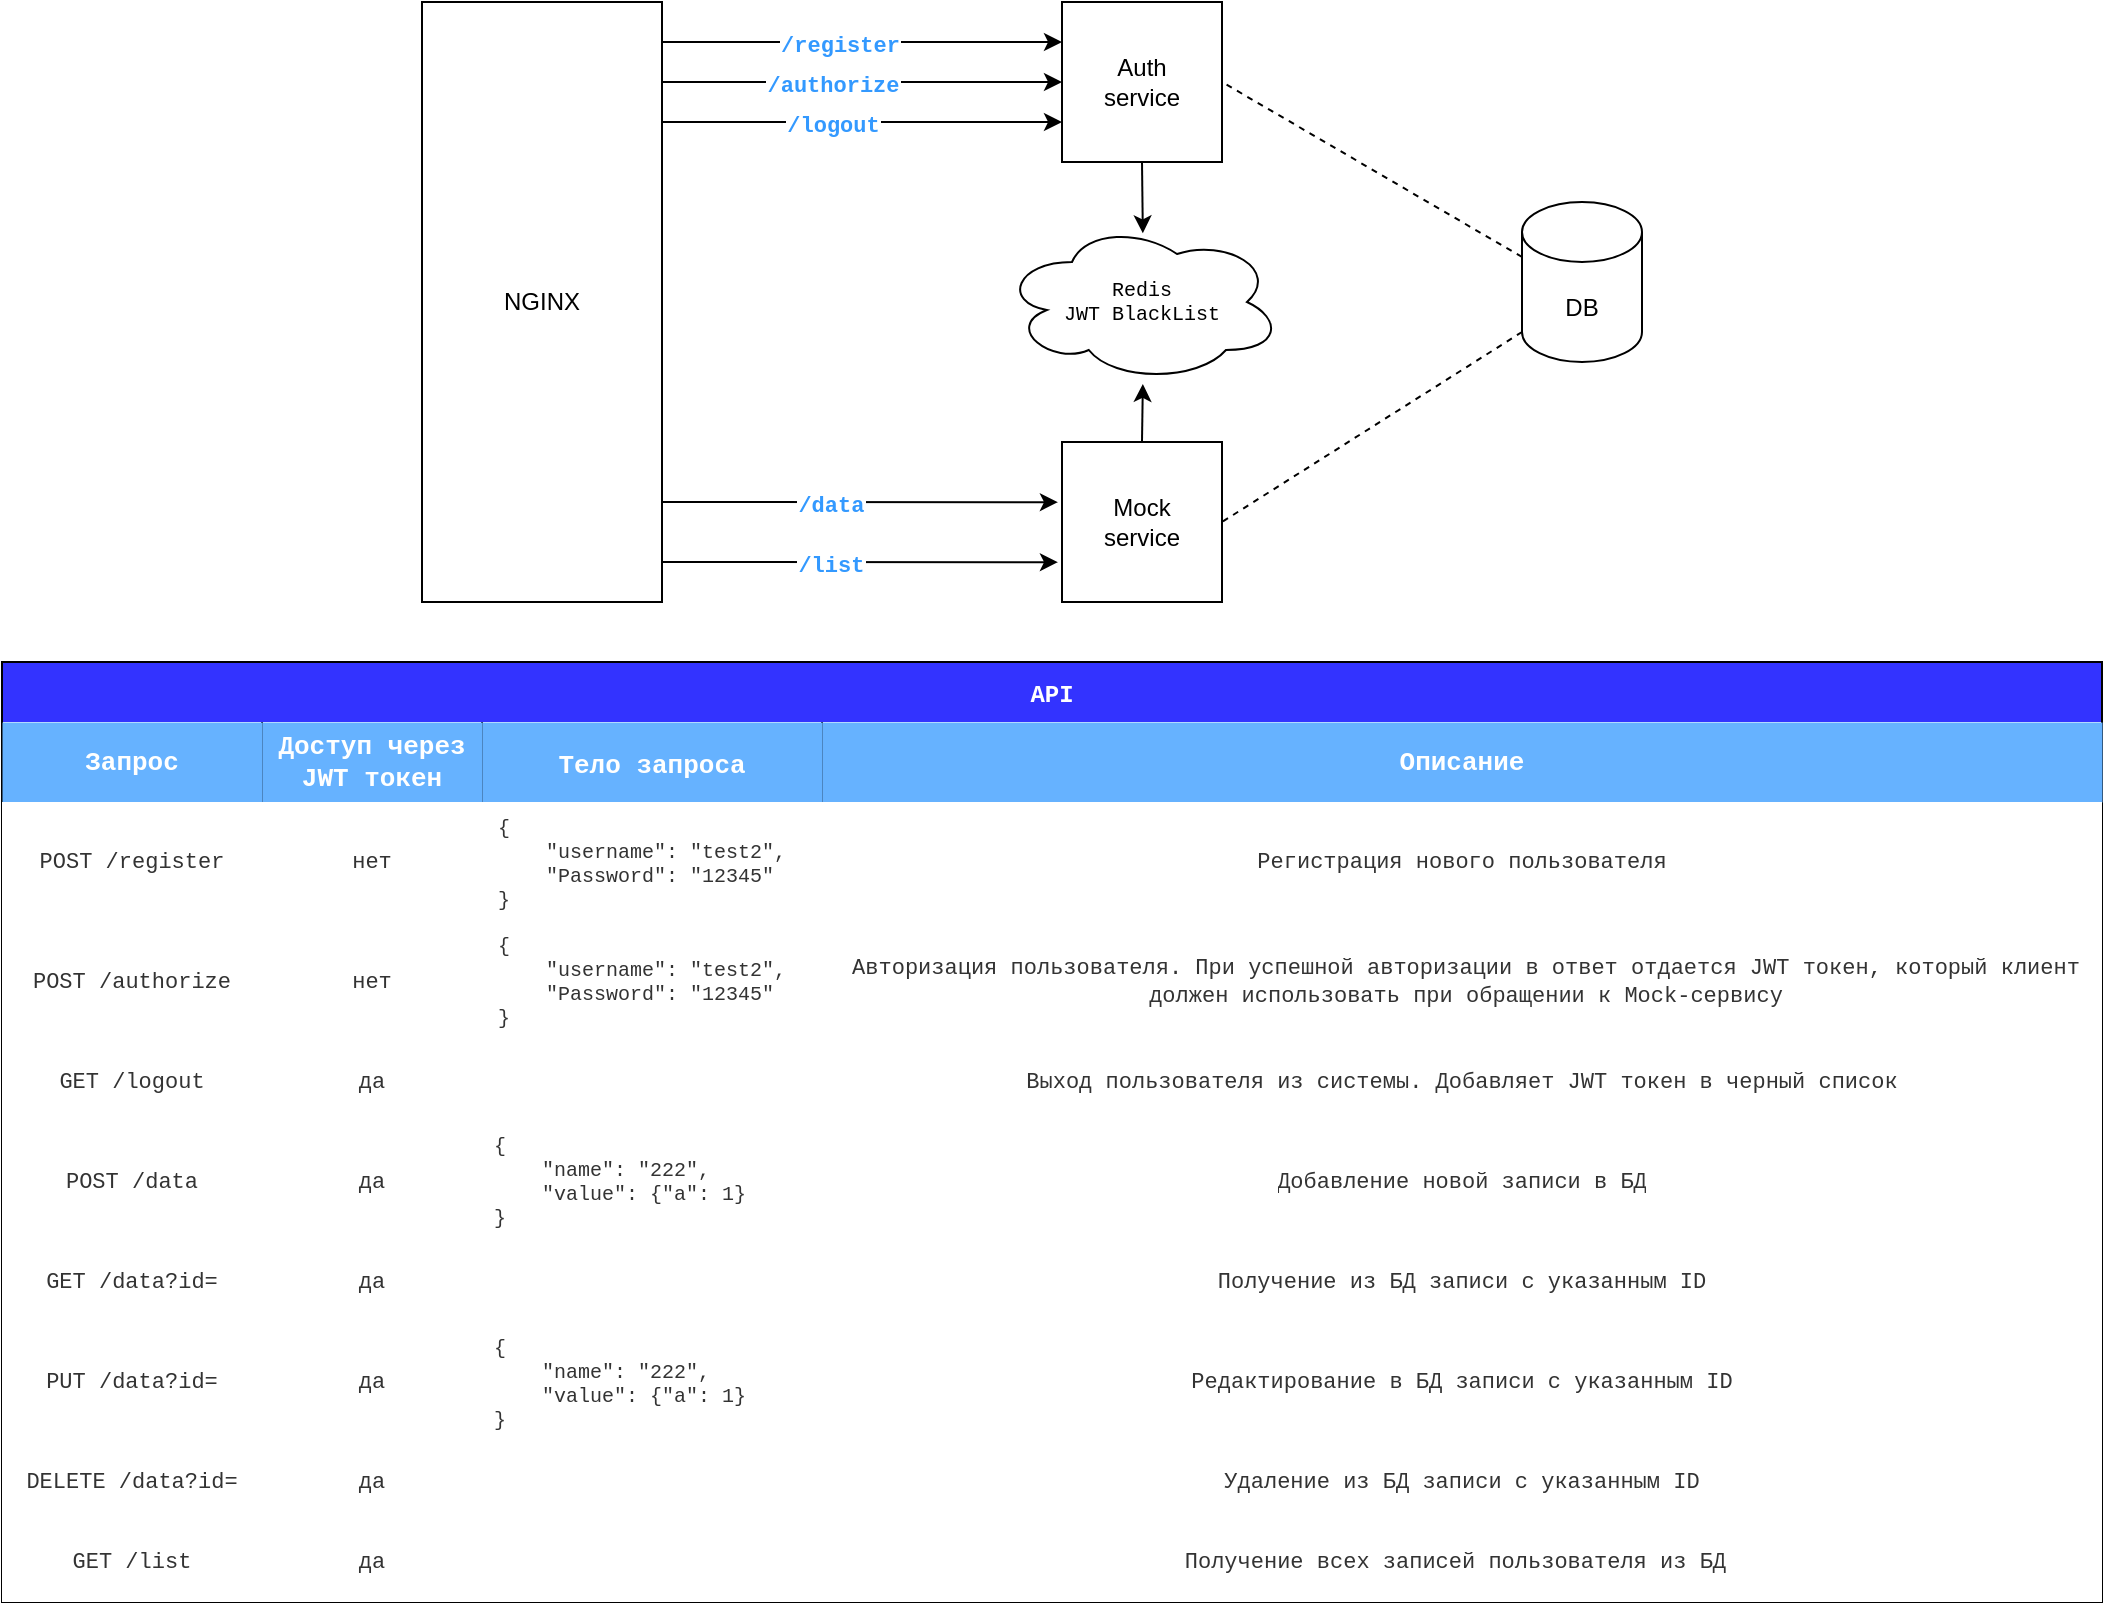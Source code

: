 <mxfile version="24.8.4">
  <diagram id="GaI_gfqjV_KCcYTyMjwc" name="Page-1">
    <mxGraphModel dx="2074" dy="1152" grid="1" gridSize="10" guides="1" tooltips="1" connect="1" arrows="1" fold="1" page="1" pageScale="1" pageWidth="1100" pageHeight="850" math="0" shadow="0">
      <root>
        <mxCell id="0" />
        <mxCell id="1" parent="0" />
        <mxCell id="2" value="NGINX" style="whiteSpace=wrap;html=1;perimeterSpacing=0;" parent="1" vertex="1">
          <mxGeometry x="240" y="40" width="120" height="300" as="geometry" />
        </mxCell>
        <mxCell id="8" style="edgeStyle=none;html=1;exitX=0;exitY=0.25;exitDx=0;exitDy=0;endArrow=none;endFill=0;startArrow=classic;startFill=1;" parent="1" source="3" edge="1">
          <mxGeometry relative="1" as="geometry">
            <mxPoint x="360" y="60" as="targetPoint" />
          </mxGeometry>
        </mxCell>
        <mxCell id="9" value="/register" style="edgeLabel;align=center;verticalAlign=middle;resizable=0;points=[];fontStyle=1;fontColor=#3399FF;spacingTop=0;spacing=0;spacingRight=7;spacingLeft=4;fontFamily=Courier New;spacingBottom=4;" parent="8" vertex="1" connectable="0">
          <mxGeometry x="0.304" y="2" relative="1" as="geometry">
            <mxPoint x="21" as="offset" />
          </mxGeometry>
        </mxCell>
        <mxCell id="69" style="edgeStyle=none;html=1;exitX=0.5;exitY=1;exitDx=0;exitDy=0;entryX=0.503;entryY=0.071;entryDx=0;entryDy=0;entryPerimeter=0;fontFamily=Courier New;fontSize=10;fontColor=#FFFFFF;startArrow=none;startFill=0;endArrow=classic;endFill=1;" parent="1" source="3" target="68" edge="1">
          <mxGeometry relative="1" as="geometry" />
        </mxCell>
        <mxCell id="3" value="Auth&lt;br&gt;service" style="whiteSpace=wrap;html=1;" parent="1" vertex="1">
          <mxGeometry x="560" y="40" width="80" height="80" as="geometry" />
        </mxCell>
        <mxCell id="70" style="edgeStyle=none;html=1;exitX=0.5;exitY=0;exitDx=0;exitDy=0;entryX=0.503;entryY=1.012;entryDx=0;entryDy=0;entryPerimeter=0;fontFamily=Courier New;fontSize=10;fontColor=#FFFFFF;startArrow=none;startFill=0;endArrow=classic;endFill=1;" parent="1" source="4" target="68" edge="1">
          <mxGeometry relative="1" as="geometry" />
        </mxCell>
        <mxCell id="4" value="Mock&lt;br&gt;service" style="whiteSpace=wrap;html=1;" parent="1" vertex="1">
          <mxGeometry x="560" y="260" width="80" height="80" as="geometry" />
        </mxCell>
        <mxCell id="5" value="DB" style="shape=cylinder3;whiteSpace=wrap;html=1;boundedLbl=1;backgroundOutline=1;size=15;" parent="1" vertex="1">
          <mxGeometry x="790" y="140" width="60" height="80" as="geometry" />
        </mxCell>
        <mxCell id="6" value="" style="endArrow=none;dashed=1;html=1;entryX=1;entryY=0.5;entryDx=0;entryDy=0;exitX=0;exitY=0;exitDx=0;exitDy=27.5;exitPerimeter=0;" parent="1" source="5" target="3" edge="1">
          <mxGeometry width="50" height="50" relative="1" as="geometry">
            <mxPoint x="570" y="120" as="sourcePoint" />
            <mxPoint x="620" y="70" as="targetPoint" />
          </mxGeometry>
        </mxCell>
        <mxCell id="7" value="" style="endArrow=none;dashed=1;html=1;entryX=1;entryY=0.5;entryDx=0;entryDy=0;exitX=0;exitY=1;exitDx=0;exitDy=-15;exitPerimeter=0;" parent="1" source="5" target="4" edge="1">
          <mxGeometry width="50" height="50" relative="1" as="geometry">
            <mxPoint x="770" y="157.5" as="sourcePoint" />
            <mxPoint x="650" y="90" as="targetPoint" />
          </mxGeometry>
        </mxCell>
        <mxCell id="10" style="edgeStyle=none;html=1;exitX=0;exitY=0.5;exitDx=0;exitDy=0;endArrow=none;endFill=0;startArrow=classic;startFill=1;" parent="1" source="3" edge="1">
          <mxGeometry relative="1" as="geometry">
            <mxPoint x="570" y="79.62" as="sourcePoint" />
            <mxPoint x="360" y="80" as="targetPoint" />
          </mxGeometry>
        </mxCell>
        <mxCell id="12" value="/authorize" style="edgeLabel;align=center;verticalAlign=middle;resizable=0;points=[];fontStyle=1;fontColor=#3399FF;spacingTop=0;spacing=4;spacingRight=7;spacingLeft=4;fontFamily=Courier New;" parent="10" vertex="1" connectable="0">
          <mxGeometry x="0.132" relative="1" as="geometry">
            <mxPoint as="offset" />
          </mxGeometry>
        </mxCell>
        <mxCell id="13" style="edgeStyle=none;html=1;exitX=0;exitY=0.75;exitDx=0;exitDy=0;entryX=1.017;entryY=0.214;entryDx=0;entryDy=0;entryPerimeter=0;endArrow=none;endFill=0;startArrow=classic;startFill=1;" parent="1" edge="1">
          <mxGeometry relative="1" as="geometry">
            <mxPoint x="557.96" y="290.08" as="sourcePoint" />
            <mxPoint x="360.0" y="290" as="targetPoint" />
          </mxGeometry>
        </mxCell>
        <mxCell id="14" value="/data" style="edgeLabel;align=center;verticalAlign=middle;resizable=0;points=[];fontStyle=1;fontColor=#3399FF;spacingTop=0;spacing=4;spacingRight=7;spacingLeft=4;fontFamily=Courier New;" parent="13" vertex="1" connectable="0">
          <mxGeometry x="0.132" relative="1" as="geometry">
            <mxPoint as="offset" />
          </mxGeometry>
        </mxCell>
        <mxCell id="15" style="edgeStyle=none;html=1;exitX=0;exitY=0.75;exitDx=0;exitDy=0;entryX=1.017;entryY=0.214;entryDx=0;entryDy=0;entryPerimeter=0;endArrow=none;endFill=0;startArrow=classic;startFill=1;" parent="1" edge="1">
          <mxGeometry relative="1" as="geometry">
            <mxPoint x="557.96" y="320.08" as="sourcePoint" />
            <mxPoint x="360" y="320" as="targetPoint" />
          </mxGeometry>
        </mxCell>
        <mxCell id="16" value="/list" style="edgeLabel;align=center;verticalAlign=middle;resizable=0;points=[];fontStyle=1;fontColor=#3399FF;spacingTop=0;spacing=4;spacingRight=7;spacingLeft=4;fontFamily=Courier New;" parent="15" vertex="1" connectable="0">
          <mxGeometry x="0.132" relative="1" as="geometry">
            <mxPoint as="offset" />
          </mxGeometry>
        </mxCell>
        <mxCell id="17" value="API" style="shape=table;startSize=30;container=1;collapsible=0;childLayout=tableLayout;fontStyle=1;align=center;fontFamily=Courier New;fontColor=#ffffff;html=0;fillColor=#3333FF;strokeColor=default;swimlaneFillColor=default;strokeWidth=1;swimlaneLine=0;rounded=0;shadow=0;" parent="1" vertex="1">
          <mxGeometry x="30" y="370" width="1050" height="470" as="geometry" />
        </mxCell>
        <mxCell id="31" style="shape=tableRow;horizontal=0;startSize=0;swimlaneHead=0;swimlaneBody=0;top=0;left=0;bottom=0;right=0;collapsible=0;dropTarget=0;fillColor=none;points=[[0,0.5],[1,0.5]];portConstraint=eastwest;fontFamily=Courier New;fontColor=#3399FF;html=0;" parent="17" vertex="1">
          <mxGeometry y="30" width="1050" height="40" as="geometry" />
        </mxCell>
        <mxCell id="32" value="Запрос" style="shape=partialRectangle;html=1;whiteSpace=wrap;connectable=0;fillColor=#66B2FF;top=0;left=0;bottom=0;right=0;overflow=hidden;fontFamily=Courier New;fontColor=#ffffff;fontSize=13;fontStyle=1;strokeColor=none;spacing=0;strokeWidth=0;" parent="31" vertex="1">
          <mxGeometry width="130" height="40" as="geometry">
            <mxRectangle width="130" height="40" as="alternateBounds" />
          </mxGeometry>
        </mxCell>
        <mxCell id="35" value="Доступ через JWT токен" style="shape=partialRectangle;html=1;whiteSpace=wrap;connectable=0;fillColor=#66B2FF;top=0;left=0;bottom=0;right=0;overflow=hidden;fontFamily=Courier New;fontColor=#ffffff;fontSize=13;fontStyle=1;strokeColor=none;spacing=0;strokeWidth=0;" parent="31" vertex="1">
          <mxGeometry x="130" width="110" height="40" as="geometry">
            <mxRectangle width="110" height="40" as="alternateBounds" />
          </mxGeometry>
        </mxCell>
        <mxCell id="33" value="Тело запроса" style="shape=partialRectangle;connectable=0;fillColor=#66B2FF;top=0;left=0;bottom=0;right=0;overflow=hidden;fontFamily=Courier New;fontColor=#ffffff;fontSize=13;align=center;spacingLeft=0;spacingBottom=0;spacingTop=0;fontStyle=1;strokeColor=none;spacing=0;strokeWidth=0;" parent="31" vertex="1">
          <mxGeometry x="240" width="170" height="40" as="geometry">
            <mxRectangle width="170" height="40" as="alternateBounds" />
          </mxGeometry>
        </mxCell>
        <mxCell id="34" value="Описание" style="shape=partialRectangle;html=1;whiteSpace=wrap;connectable=0;fillColor=#66B2FF;top=0;left=0;bottom=0;right=0;overflow=hidden;fontFamily=Courier New;fontColor=#ffffff;fontSize=13;fontStyle=1;strokeColor=none;spacing=0;strokeWidth=0;" parent="31" vertex="1">
          <mxGeometry x="410" width="640" height="40" as="geometry">
            <mxRectangle width="640" height="40" as="alternateBounds" />
          </mxGeometry>
        </mxCell>
        <mxCell id="18" value="" style="shape=tableRow;horizontal=0;startSize=0;swimlaneHead=0;swimlaneBody=0;top=0;left=0;bottom=0;right=0;collapsible=0;dropTarget=0;fillColor=none;points=[[0,0.5],[1,0.5]];portConstraint=eastwest;fontFamily=Courier New;fontColor=#3399FF;html=0;" parent="17" vertex="1">
          <mxGeometry y="70" width="1050" height="60" as="geometry" />
        </mxCell>
        <mxCell id="19" value="POST /register" style="shape=partialRectangle;html=1;whiteSpace=wrap;connectable=0;fillColor=#FFFFFF;top=0;left=0;bottom=0;right=0;overflow=hidden;fontFamily=Courier New;fontColor=#333333;fontSize=11;strokeColor=none;fillStyle=auto;" parent="18" vertex="1">
          <mxGeometry width="130" height="60" as="geometry">
            <mxRectangle width="130" height="60" as="alternateBounds" />
          </mxGeometry>
        </mxCell>
        <mxCell id="36" value="нет" style="shape=partialRectangle;html=1;whiteSpace=wrap;connectable=0;fillColor=#FFFFFF;top=0;left=0;bottom=0;right=0;overflow=hidden;fontFamily=Courier New;fontColor=#333333;fontSize=11;strokeColor=none;fillStyle=auto;" parent="18" vertex="1">
          <mxGeometry x="130" width="110" height="60" as="geometry">
            <mxRectangle width="110" height="60" as="alternateBounds" />
          </mxGeometry>
        </mxCell>
        <mxCell id="20" value="{&#xa;    &quot;username&quot;: &quot;test2&quot;,&#xa;    &quot;Password&quot;: &quot;12345&quot;&#xa;}" style="shape=partialRectangle;connectable=0;fillColor=#FFFFFF;top=0;left=0;bottom=0;right=0;overflow=hidden;fontFamily=Courier New;fontColor=#333333;fontSize=10;align=left;spacingLeft=6;spacingBottom=4;spacingTop=4;strokeColor=none;fillStyle=auto;" parent="18" vertex="1">
          <mxGeometry x="240" width="170" height="60" as="geometry">
            <mxRectangle width="170" height="60" as="alternateBounds" />
          </mxGeometry>
        </mxCell>
        <mxCell id="21" value="Регистрация нового пользователя" style="shape=partialRectangle;html=1;whiteSpace=wrap;connectable=0;fillColor=#FFFFFF;top=0;left=0;bottom=0;right=0;overflow=hidden;fontFamily=Courier New;fontColor=#333333;fontSize=11;strokeColor=none;fillStyle=auto;" parent="18" vertex="1">
          <mxGeometry x="410" width="640" height="60" as="geometry">
            <mxRectangle width="640" height="60" as="alternateBounds" />
          </mxGeometry>
        </mxCell>
        <mxCell id="22" value="" style="shape=tableRow;horizontal=0;startSize=0;swimlaneHead=0;swimlaneBody=0;top=0;left=0;bottom=0;right=0;collapsible=0;dropTarget=0;fillColor=none;points=[[0,0.5],[1,0.5]];portConstraint=eastwest;fontFamily=Courier New;fontColor=#3399FF;html=0;" parent="17" vertex="1">
          <mxGeometry y="130" width="1050" height="60" as="geometry" />
        </mxCell>
        <mxCell id="23" value="POST /authorize" style="shape=partialRectangle;html=1;whiteSpace=wrap;connectable=0;fillColor=#FFFFFF;top=0;left=0;bottom=0;right=0;overflow=hidden;fontFamily=Courier New;fontColor=#333333;fontSize=11;strokeColor=none;fillStyle=auto;" parent="22" vertex="1">
          <mxGeometry width="130" height="60" as="geometry">
            <mxRectangle width="130" height="60" as="alternateBounds" />
          </mxGeometry>
        </mxCell>
        <mxCell id="37" value="нет" style="shape=partialRectangle;html=1;whiteSpace=wrap;connectable=0;fillColor=#FFFFFF;top=0;left=0;bottom=0;right=0;overflow=hidden;fontFamily=Courier New;fontColor=#333333;fontSize=11;strokeColor=none;fillStyle=auto;" parent="22" vertex="1">
          <mxGeometry x="130" width="110" height="60" as="geometry">
            <mxRectangle width="110" height="60" as="alternateBounds" />
          </mxGeometry>
        </mxCell>
        <mxCell id="24" value="&lt;span style=&quot;&quot;&gt;{&lt;/span&gt;&lt;br style=&quot;padding: 0px; margin: 0px;&quot;&gt;&lt;span style=&quot;&quot;&gt;&amp;nbsp; &amp;nbsp; &quot;username&quot;: &quot;test2&quot;,&lt;/span&gt;&lt;br style=&quot;padding: 0px; margin: 0px;&quot;&gt;&lt;span style=&quot;&quot;&gt;&amp;nbsp; &amp;nbsp; &quot;Password&quot;: &quot;12345&quot;&lt;/span&gt;&lt;br style=&quot;padding: 0px; margin: 0px;&quot;&gt;&lt;span style=&quot;&quot;&gt;}&lt;/span&gt;" style="shape=partialRectangle;html=1;whiteSpace=wrap;connectable=0;fillColor=#FFFFFF;top=0;left=0;bottom=0;right=0;overflow=hidden;fontFamily=Courier New;fontColor=#333333;fontSize=10;align=left;spacingLeft=6;spacingTop=4;spacingBottom=4;strokeColor=none;fillStyle=auto;" parent="22" vertex="1">
          <mxGeometry x="240" width="170" height="60" as="geometry">
            <mxRectangle width="170" height="60" as="alternateBounds" />
          </mxGeometry>
        </mxCell>
        <mxCell id="25" value="Авторизация пользователя. При успешной авторизации в ответ отдается JWT токен, который клиент должен использовать при обращении к Mock-сервису" style="shape=partialRectangle;html=1;whiteSpace=wrap;connectable=0;fillColor=#FFFFFF;top=0;left=0;bottom=0;right=0;overflow=hidden;fontFamily=Courier New;fontColor=#333333;fontSize=11;spacingLeft=4;strokeColor=none;fillStyle=auto;" parent="22" vertex="1">
          <mxGeometry x="410" width="640" height="60" as="geometry">
            <mxRectangle width="640" height="60" as="alternateBounds" />
          </mxGeometry>
        </mxCell>
        <mxCell id="26" value="" style="shape=tableRow;horizontal=0;startSize=0;swimlaneHead=0;swimlaneBody=0;top=0;left=0;bottom=0;right=0;collapsible=0;dropTarget=0;fillColor=none;points=[[0,0.5],[1,0.5]];portConstraint=eastwest;fontFamily=Courier New;fontColor=#3399FF;html=0;" parent="17" vertex="1">
          <mxGeometry y="190" width="1050" height="40" as="geometry" />
        </mxCell>
        <mxCell id="27" value="GET /logout" style="shape=partialRectangle;html=1;whiteSpace=wrap;connectable=0;fillColor=#FFFFFF;top=0;left=0;bottom=0;right=0;overflow=hidden;fontFamily=Courier New;fontColor=#333333;fontSize=11;strokeColor=none;fillStyle=auto;" parent="26" vertex="1">
          <mxGeometry width="130" height="40" as="geometry">
            <mxRectangle width="130" height="40" as="alternateBounds" />
          </mxGeometry>
        </mxCell>
        <mxCell id="38" value="да" style="shape=partialRectangle;html=1;whiteSpace=wrap;connectable=0;fillColor=#FFFFFF;top=0;left=0;bottom=0;right=0;overflow=hidden;fontFamily=Courier New;fontColor=#333333;fontSize=11;strokeColor=none;fillStyle=auto;" parent="26" vertex="1">
          <mxGeometry x="130" width="110" height="40" as="geometry">
            <mxRectangle width="110" height="40" as="alternateBounds" />
          </mxGeometry>
        </mxCell>
        <mxCell id="28" value="" style="shape=partialRectangle;html=1;whiteSpace=wrap;connectable=0;fillColor=#FFFFFF;top=0;left=0;bottom=0;right=0;overflow=hidden;fontFamily=Courier New;fontColor=#333333;fontSize=10;strokeColor=none;fillStyle=auto;" parent="26" vertex="1">
          <mxGeometry x="240" width="170" height="40" as="geometry">
            <mxRectangle width="170" height="40" as="alternateBounds" />
          </mxGeometry>
        </mxCell>
        <mxCell id="29" value="Выход пользователя из системы. Добавляет JWT токен в черный список" style="shape=partialRectangle;html=1;whiteSpace=wrap;connectable=0;fillColor=#FFFFFF;top=0;left=0;bottom=0;right=0;overflow=hidden;fontFamily=Courier New;fontColor=#333333;fontSize=11;strokeColor=none;fillStyle=auto;" parent="26" vertex="1">
          <mxGeometry x="410" width="640" height="40" as="geometry">
            <mxRectangle width="640" height="40" as="alternateBounds" />
          </mxGeometry>
        </mxCell>
        <mxCell id="41" style="shape=tableRow;horizontal=0;startSize=0;swimlaneHead=0;swimlaneBody=0;top=0;left=0;bottom=0;right=0;collapsible=0;dropTarget=0;fillColor=none;points=[[0,0.5],[1,0.5]];portConstraint=eastwest;fontFamily=Courier New;fontColor=#3399FF;html=0;" parent="17" vertex="1">
          <mxGeometry y="230" width="1050" height="60" as="geometry" />
        </mxCell>
        <mxCell id="42" value="POST /data" style="shape=partialRectangle;html=1;whiteSpace=wrap;connectable=0;fillColor=#FFFFFF;top=0;left=0;bottom=0;right=0;overflow=hidden;fontFamily=Courier New;fontColor=#333333;fontSize=11;strokeColor=none;fillStyle=auto;" parent="41" vertex="1">
          <mxGeometry width="130" height="60" as="geometry">
            <mxRectangle width="130" height="60" as="alternateBounds" />
          </mxGeometry>
        </mxCell>
        <mxCell id="43" value="да" style="shape=partialRectangle;html=1;whiteSpace=wrap;connectable=0;fillColor=#FFFFFF;top=0;left=0;bottom=0;right=0;overflow=hidden;fontFamily=Courier New;fontColor=#333333;fontSize=11;strokeColor=none;fillStyle=auto;" parent="41" vertex="1">
          <mxGeometry x="130" width="110" height="60" as="geometry">
            <mxRectangle width="110" height="60" as="alternateBounds" />
          </mxGeometry>
        </mxCell>
        <mxCell id="44" value="{&lt;br&gt;&amp;nbsp; &amp;nbsp; &quot;name&quot;: &quot;222&quot;,&lt;br&gt;&amp;nbsp; &amp;nbsp; &quot;value&quot;: {&quot;a&quot;: 1}&lt;br&gt;}" style="shape=partialRectangle;connectable=0;fillColor=#FFFFFF;top=0;left=0;bottom=0;right=0;overflow=hidden;fontFamily=Courier New;fontColor=#333333;fontSize=10;strokeColor=none;fillStyle=auto;align=left;spacingLeft=4;html=1;" parent="41" vertex="1">
          <mxGeometry x="240" width="170" height="60" as="geometry">
            <mxRectangle width="170" height="60" as="alternateBounds" />
          </mxGeometry>
        </mxCell>
        <mxCell id="45" value="Добавление новой записи в БД" style="shape=partialRectangle;html=1;whiteSpace=wrap;connectable=0;fillColor=#FFFFFF;top=0;left=0;bottom=0;right=0;overflow=hidden;fontFamily=Courier New;fontColor=#333333;fontSize=11;strokeColor=none;fillStyle=auto;" parent="41" vertex="1">
          <mxGeometry x="410" width="640" height="60" as="geometry">
            <mxRectangle width="640" height="60" as="alternateBounds" />
          </mxGeometry>
        </mxCell>
        <mxCell id="46" style="shape=tableRow;horizontal=0;startSize=0;swimlaneHead=0;swimlaneBody=0;top=0;left=0;bottom=0;right=0;collapsible=0;dropTarget=0;fillColor=none;points=[[0,0.5],[1,0.5]];portConstraint=eastwest;fontFamily=Courier New;fontColor=#3399FF;html=0;" parent="17" vertex="1">
          <mxGeometry y="290" width="1050" height="40" as="geometry" />
        </mxCell>
        <mxCell id="47" value="GET /data?id=" style="shape=partialRectangle;html=1;whiteSpace=wrap;connectable=0;fillColor=#FFFFFF;top=0;left=0;bottom=0;right=0;overflow=hidden;fontFamily=Courier New;fontColor=#333333;fontSize=11;strokeColor=none;fillStyle=auto;" parent="46" vertex="1">
          <mxGeometry width="130" height="40" as="geometry">
            <mxRectangle width="130" height="40" as="alternateBounds" />
          </mxGeometry>
        </mxCell>
        <mxCell id="48" value="да" style="shape=partialRectangle;html=1;whiteSpace=wrap;connectable=0;fillColor=#FFFFFF;top=0;left=0;bottom=0;right=0;overflow=hidden;fontFamily=Courier New;fontColor=#333333;fontSize=11;strokeColor=none;fillStyle=auto;" parent="46" vertex="1">
          <mxGeometry x="130" width="110" height="40" as="geometry">
            <mxRectangle width="110" height="40" as="alternateBounds" />
          </mxGeometry>
        </mxCell>
        <mxCell id="49" style="shape=partialRectangle;html=1;whiteSpace=wrap;connectable=0;fillColor=#FFFFFF;top=0;left=0;bottom=0;right=0;overflow=hidden;fontFamily=Courier New;fontColor=#333333;fontSize=10;strokeColor=none;fillStyle=auto;" parent="46" vertex="1">
          <mxGeometry x="240" width="170" height="40" as="geometry">
            <mxRectangle width="170" height="40" as="alternateBounds" />
          </mxGeometry>
        </mxCell>
        <mxCell id="50" value="Получение из БД записи с указанным ID" style="shape=partialRectangle;html=1;whiteSpace=wrap;connectable=0;fillColor=#FFFFFF;top=0;left=0;bottom=0;right=0;overflow=hidden;fontFamily=Courier New;fontColor=#333333;fontSize=11;strokeColor=none;fillStyle=auto;" parent="46" vertex="1">
          <mxGeometry x="410" width="640" height="40" as="geometry">
            <mxRectangle width="640" height="40" as="alternateBounds" />
          </mxGeometry>
        </mxCell>
        <mxCell id="51" style="shape=tableRow;horizontal=0;startSize=0;swimlaneHead=0;swimlaneBody=0;top=0;left=0;bottom=0;right=0;collapsible=0;dropTarget=0;fillColor=none;points=[[0,0.5],[1,0.5]];portConstraint=eastwest;fontFamily=Courier New;fontColor=#3399FF;html=0;" parent="17" vertex="1">
          <mxGeometry y="330" width="1050" height="60" as="geometry" />
        </mxCell>
        <mxCell id="52" value="PUT /data?id=" style="shape=partialRectangle;html=1;whiteSpace=wrap;connectable=0;fillColor=#FFFFFF;top=0;left=0;bottom=0;right=0;overflow=hidden;fontFamily=Courier New;fontColor=#333333;fontSize=11;strokeColor=none;fillStyle=auto;" parent="51" vertex="1">
          <mxGeometry width="130" height="60" as="geometry">
            <mxRectangle width="130" height="60" as="alternateBounds" />
          </mxGeometry>
        </mxCell>
        <mxCell id="53" value="да" style="shape=partialRectangle;html=1;whiteSpace=wrap;connectable=0;fillColor=#FFFFFF;top=0;left=0;bottom=0;right=0;overflow=hidden;fontFamily=Courier New;fontColor=#333333;fontSize=11;strokeColor=none;fillStyle=auto;" parent="51" vertex="1">
          <mxGeometry x="130" width="110" height="60" as="geometry">
            <mxRectangle width="110" height="60" as="alternateBounds" />
          </mxGeometry>
        </mxCell>
        <mxCell id="54" value="{&#xa;    &quot;name&quot;: &quot;222&quot;,&#xa;    &quot;value&quot;: {&quot;a&quot;: 1}&#xa;}" style="shape=partialRectangle;connectable=0;fillColor=#FFFFFF;top=0;left=0;bottom=0;right=0;overflow=hidden;fontFamily=Courier New;fontColor=#333333;fontSize=10;strokeColor=none;fillStyle=auto;align=left;spacingLeft=4;" parent="51" vertex="1">
          <mxGeometry x="240" width="170" height="60" as="geometry">
            <mxRectangle width="170" height="60" as="alternateBounds" />
          </mxGeometry>
        </mxCell>
        <mxCell id="55" value="Редактирование в БД записи с указанным ID" style="shape=partialRectangle;html=1;whiteSpace=wrap;connectable=0;fillColor=#FFFFFF;top=0;left=0;bottom=0;right=0;overflow=hidden;fontFamily=Courier New;fontColor=#333333;fontSize=11;strokeColor=none;fillStyle=auto;" parent="51" vertex="1">
          <mxGeometry x="410" width="640" height="60" as="geometry">
            <mxRectangle width="640" height="60" as="alternateBounds" />
          </mxGeometry>
        </mxCell>
        <mxCell id="56" style="shape=tableRow;horizontal=0;startSize=0;swimlaneHead=0;swimlaneBody=0;top=0;left=0;bottom=0;right=0;collapsible=0;dropTarget=0;fillColor=none;points=[[0,0.5],[1,0.5]];portConstraint=eastwest;fontFamily=Courier New;fontColor=#3399FF;html=0;" parent="17" vertex="1">
          <mxGeometry y="390" width="1050" height="40" as="geometry" />
        </mxCell>
        <mxCell id="57" value="DELETE /data?id=" style="shape=partialRectangle;html=1;whiteSpace=wrap;connectable=0;fillColor=#FFFFFF;top=0;left=0;bottom=0;right=0;overflow=hidden;fontFamily=Courier New;fontColor=#333333;fontSize=11;strokeColor=none;fillStyle=auto;" parent="56" vertex="1">
          <mxGeometry width="130" height="40" as="geometry">
            <mxRectangle width="130" height="40" as="alternateBounds" />
          </mxGeometry>
        </mxCell>
        <mxCell id="58" value="да" style="shape=partialRectangle;html=1;whiteSpace=wrap;connectable=0;fillColor=#FFFFFF;top=0;left=0;bottom=0;right=0;overflow=hidden;fontFamily=Courier New;fontColor=#333333;fontSize=11;strokeColor=none;fillStyle=auto;" parent="56" vertex="1">
          <mxGeometry x="130" width="110" height="40" as="geometry">
            <mxRectangle width="110" height="40" as="alternateBounds" />
          </mxGeometry>
        </mxCell>
        <mxCell id="59" style="shape=partialRectangle;html=1;whiteSpace=wrap;connectable=0;fillColor=#FFFFFF;top=0;left=0;bottom=0;right=0;overflow=hidden;fontFamily=Courier New;fontColor=#333333;fontSize=10;strokeColor=none;fillStyle=auto;" parent="56" vertex="1">
          <mxGeometry x="240" width="170" height="40" as="geometry">
            <mxRectangle width="170" height="40" as="alternateBounds" />
          </mxGeometry>
        </mxCell>
        <mxCell id="60" value="Удаление из БД записи с указанным ID" style="shape=partialRectangle;html=1;whiteSpace=wrap;connectable=0;fillColor=#FFFFFF;top=0;left=0;bottom=0;right=0;overflow=hidden;fontFamily=Courier New;fontColor=#333333;fontSize=11;strokeColor=none;fillStyle=auto;" parent="56" vertex="1">
          <mxGeometry x="410" width="640" height="40" as="geometry">
            <mxRectangle width="640" height="40" as="alternateBounds" />
          </mxGeometry>
        </mxCell>
        <mxCell id="61" style="shape=tableRow;horizontal=0;startSize=0;swimlaneHead=0;swimlaneBody=0;top=0;left=0;bottom=0;right=0;collapsible=0;dropTarget=0;fillColor=none;points=[[0,0.5],[1,0.5]];portConstraint=eastwest;fontFamily=Courier New;fontColor=#3399FF;html=0;" parent="17" vertex="1">
          <mxGeometry y="430" width="1050" height="40" as="geometry" />
        </mxCell>
        <mxCell id="62" value="GET /list" style="shape=partialRectangle;html=1;whiteSpace=wrap;connectable=0;fillColor=#FFFFFF;top=0;left=0;bottom=0;right=0;overflow=hidden;fontFamily=Courier New;fontColor=#333333;fontSize=11;strokeColor=none;fillStyle=auto;" parent="61" vertex="1">
          <mxGeometry width="130" height="40" as="geometry">
            <mxRectangle width="130" height="40" as="alternateBounds" />
          </mxGeometry>
        </mxCell>
        <mxCell id="63" value="да" style="shape=partialRectangle;html=1;whiteSpace=wrap;connectable=0;fillColor=#FFFFFF;top=0;left=0;bottom=0;right=0;overflow=hidden;fontFamily=Courier New;fontColor=#333333;fontSize=11;strokeColor=none;fillStyle=auto;" parent="61" vertex="1">
          <mxGeometry x="130" width="110" height="40" as="geometry">
            <mxRectangle width="110" height="40" as="alternateBounds" />
          </mxGeometry>
        </mxCell>
        <mxCell id="64" style="shape=partialRectangle;html=1;whiteSpace=wrap;connectable=0;fillColor=#FFFFFF;top=0;left=0;bottom=0;right=0;overflow=hidden;fontFamily=Courier New;fontColor=#333333;fontSize=10;strokeColor=none;fillStyle=auto;" parent="61" vertex="1">
          <mxGeometry x="240" width="170" height="40" as="geometry">
            <mxRectangle width="170" height="40" as="alternateBounds" />
          </mxGeometry>
        </mxCell>
        <mxCell id="65" value="Получение всех записей пользователя из БД&amp;nbsp;" style="shape=partialRectangle;html=1;whiteSpace=wrap;connectable=0;fillColor=#FFFFFF;top=0;left=0;bottom=0;right=0;overflow=hidden;fontFamily=Courier New;fontColor=#333333;fontSize=11;strokeColor=none;fillStyle=auto;" parent="61" vertex="1">
          <mxGeometry x="410" width="640" height="40" as="geometry">
            <mxRectangle width="640" height="40" as="alternateBounds" />
          </mxGeometry>
        </mxCell>
        <mxCell id="39" style="edgeStyle=none;html=1;exitX=0;exitY=0.75;exitDx=0;exitDy=0;endArrow=none;endFill=0;startArrow=classic;startFill=1;" parent="1" source="3" edge="1">
          <mxGeometry relative="1" as="geometry">
            <mxPoint x="570" y="90" as="sourcePoint" />
            <mxPoint x="360" y="100" as="targetPoint" />
          </mxGeometry>
        </mxCell>
        <mxCell id="40" value="/logout" style="edgeLabel;align=center;verticalAlign=middle;resizable=0;points=[];fontStyle=1;fontColor=#3399FF;spacingTop=0;spacing=4;spacingRight=7;spacingLeft=4;fontFamily=Courier New;" parent="39" vertex="1" connectable="0">
          <mxGeometry x="0.132" relative="1" as="geometry">
            <mxPoint as="offset" />
          </mxGeometry>
        </mxCell>
        <mxCell id="68" value="Redis&lt;br&gt;JWT BlackList" style="ellipse;shape=cloud;whiteSpace=wrap;html=1;rounded=1;shadow=0;labelBackgroundColor=none;sketch=0;fillStyle=auto;strokeWidth=1;fontFamily=Courier New;fontSize=10;" parent="1" vertex="1">
          <mxGeometry x="530" y="150" width="140" height="80" as="geometry" />
        </mxCell>
      </root>
    </mxGraphModel>
  </diagram>
</mxfile>
